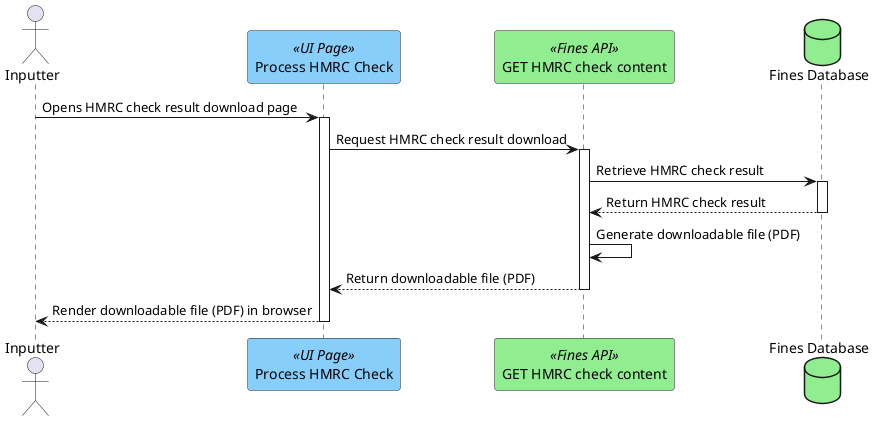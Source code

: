@startuml
actor "Inputter" as user

participant "Process HMRC Check" as requestHmrcCheckUI <<UI Page>> #lightskyblue
participant "GET HMRC check content" as downloadHmrcCheckResult <<Fines API>> #lightgreen
database "Fines Database" as db #lightgreen


user -> requestHmrcCheckUI ++ : Opens HMRC check result download page
requestHmrcCheckUI -> downloadHmrcCheckResult ++ : Request HMRC check result download
downloadHmrcCheckResult -> db ++ : Retrieve HMRC check result
db --> downloadHmrcCheckResult -- : Return HMRC check result
downloadHmrcCheckResult -> downloadHmrcCheckResult : Generate downloadable file (PDF)
downloadHmrcCheckResult --> requestHmrcCheckUI -- : Return downloadable file (PDF)
requestHmrcCheckUI --> user -- : Render downloadable file (PDF) in browser

@enduml